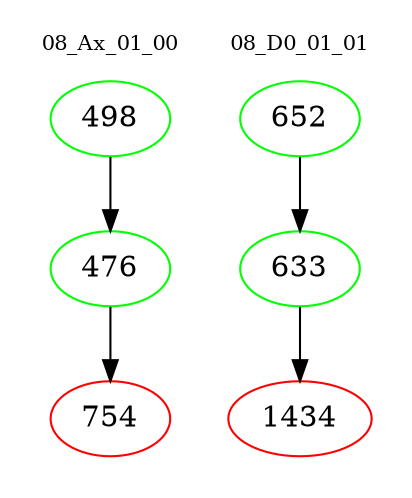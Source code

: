digraph{
subgraph cluster_0 {
color = white
label = "08_Ax_01_00";
fontsize=10;
T0_498 [label="498", color="green"]
T0_498 -> T0_476 [color="black"]
T0_476 [label="476", color="green"]
T0_476 -> T0_754 [color="black"]
T0_754 [label="754", color="red"]
}
subgraph cluster_1 {
color = white
label = "08_D0_01_01";
fontsize=10;
T1_652 [label="652", color="green"]
T1_652 -> T1_633 [color="black"]
T1_633 [label="633", color="green"]
T1_633 -> T1_1434 [color="black"]
T1_1434 [label="1434", color="red"]
}
}
